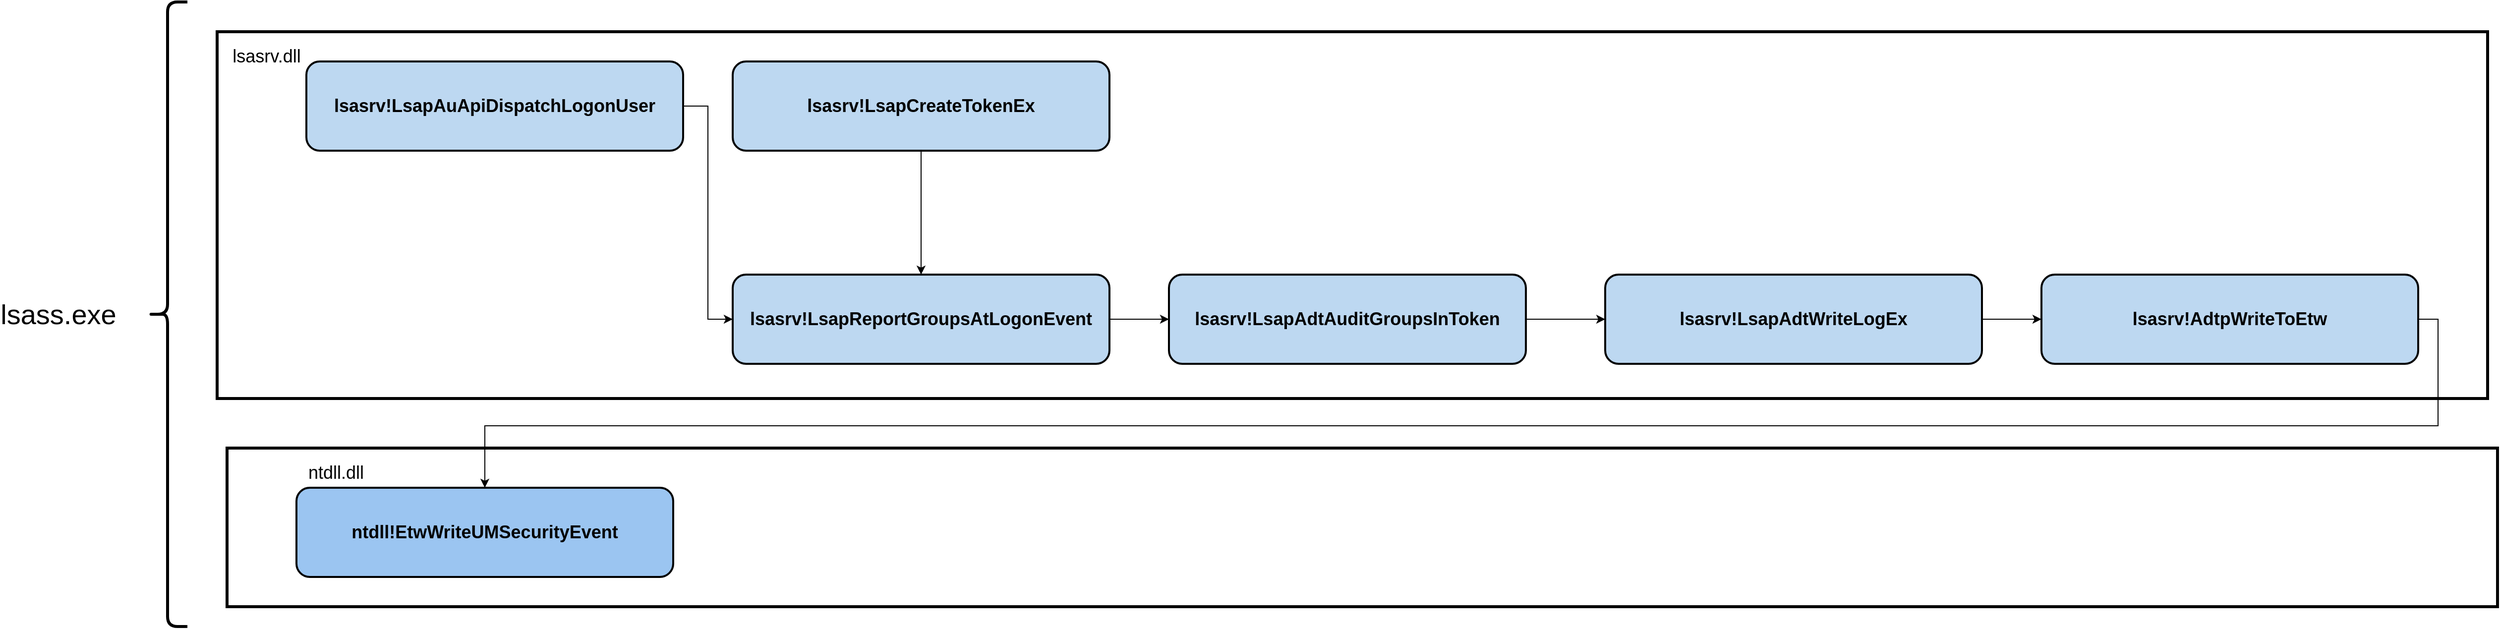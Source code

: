 <mxfile version="20.4.2" type="google"><diagram id="89y8aIOd60pHPTXlRL7d" name="Page-1"><mxGraphModel grid="1" page="1" gridSize="10" guides="1" tooltips="1" connect="1" arrows="1" fold="1" pageScale="1" pageWidth="850" pageHeight="1100" math="0" shadow="0"><root><mxCell id="0"/><mxCell id="1" parent="0"/><mxCell id="ypbwTrRNPQxCvFJ6VMVu-1" value="" style="rounded=0;whiteSpace=wrap;html=1;fontSize=20;strokeWidth=3;" vertex="1" parent="1"><mxGeometry x="780" y="930" width="2290" height="160" as="geometry"/></mxCell><mxCell id="ypbwTrRNPQxCvFJ6VMVu-6" value="&lt;span style=&quot;font-size: 28px;&quot;&gt;lsass.exe&lt;/span&gt;" style="text;html=1;strokeColor=none;fillColor=none;align=center;verticalAlign=middle;whiteSpace=wrap;rounded=0;" vertex="1" parent="1"><mxGeometry x="580" y="780" width="60" height="30" as="geometry"/></mxCell><mxCell id="ypbwTrRNPQxCvFJ6VMVu-7" value="" style="shape=curlyBracket;whiteSpace=wrap;html=1;rounded=1;fontSize=20;strokeWidth=3;" vertex="1" parent="1"><mxGeometry x="700" y="480" width="40" height="630" as="geometry"/></mxCell><mxCell id="ypbwTrRNPQxCvFJ6VMVu-8" value="" style="rounded=0;whiteSpace=wrap;html=1;fontSize=20;strokeWidth=3;" vertex="1" parent="1"><mxGeometry x="770" y="510" width="2290" height="370" as="geometry"/></mxCell><mxCell id="ypbwTrRNPQxCvFJ6VMVu-9" value="&lt;font style=&quot;font-size: 18px;&quot;&gt;lsasrv.dll&lt;/font&gt;" style="text;html=1;strokeColor=none;fillColor=none;align=center;verticalAlign=middle;whiteSpace=wrap;rounded=0;" vertex="1" parent="1"><mxGeometry x="790" y="520" width="60" height="30" as="geometry"/></mxCell><mxCell id="ypbwTrRNPQxCvFJ6VMVu-10" style="edgeStyle=orthogonalEdgeStyle;rounded=0;orthogonalLoop=1;jettySize=auto;html=1;exitX=0.5;exitY=1;exitDx=0;exitDy=0;startArrow=none;" edge="1" parent="1" source="ypbwTrRNPQxCvFJ6VMVu-1" target="ypbwTrRNPQxCvFJ6VMVu-1"><mxGeometry relative="1" as="geometry"/></mxCell><mxCell id="ypbwTrRNPQxCvFJ6VMVu-11" value="&lt;b&gt;lsasrv!AdtpWriteToEtw&lt;/b&gt;" style="rounded=1;whiteSpace=wrap;html=1;fontSize=18;strokeWidth=2;fillColor=#BDD8F1;" vertex="1" parent="1"><mxGeometry x="2610" y="755" width="380" height="90" as="geometry"/></mxCell><mxCell id="ypbwTrRNPQxCvFJ6VMVu-12" style="edgeStyle=orthogonalEdgeStyle;rounded=0;orthogonalLoop=1;jettySize=auto;html=1;entryX=0;entryY=0.5;entryDx=0;entryDy=0;" edge="1" parent="1" source="ypbwTrRNPQxCvFJ6VMVu-13" target="ypbwTrRNPQxCvFJ6VMVu-11"><mxGeometry relative="1" as="geometry"/></mxCell><mxCell id="ypbwTrRNPQxCvFJ6VMVu-13" value="&lt;b&gt;lsasrv!LsapAdtWriteLogEx&lt;/b&gt;" style="rounded=1;whiteSpace=wrap;html=1;fontSize=18;strokeWidth=2;fillColor=#BDD8F1;" vertex="1" parent="1"><mxGeometry x="2170" y="755" width="380" height="90" as="geometry"/></mxCell><mxCell id="ypbwTrRNPQxCvFJ6VMVu-14" style="edgeStyle=orthogonalEdgeStyle;rounded=0;orthogonalLoop=1;jettySize=auto;html=1;entryX=0;entryY=0.5;entryDx=0;entryDy=0;" edge="1" parent="1" source="ypbwTrRNPQxCvFJ6VMVu-15" target="ypbwTrRNPQxCvFJ6VMVu-24"><mxGeometry relative="1" as="geometry"/></mxCell><mxCell id="ypbwTrRNPQxCvFJ6VMVu-15" value="&lt;b&gt;lsasrv!LsapReportGroupsAtLogonEvent&lt;/b&gt;" style="rounded=1;whiteSpace=wrap;html=1;fontSize=18;strokeWidth=2;fillColor=#BDD8F1;" vertex="1" parent="1"><mxGeometry x="1290" y="755" width="380" height="90" as="geometry"/></mxCell><mxCell id="ypbwTrRNPQxCvFJ6VMVu-16" style="edgeStyle=orthogonalEdgeStyle;rounded=0;orthogonalLoop=1;jettySize=auto;html=1;exitX=1;exitY=0.5;exitDx=0;exitDy=0;entryX=0;entryY=0.5;entryDx=0;entryDy=0;" edge="1" parent="1" source="ypbwTrRNPQxCvFJ6VMVu-17" target="ypbwTrRNPQxCvFJ6VMVu-15"><mxGeometry relative="1" as="geometry"/></mxCell><mxCell id="ypbwTrRNPQxCvFJ6VMVu-17" value="&lt;b&gt;lsasrv!LsapAuApiDispatchLogonUser&lt;/b&gt;" style="rounded=1;whiteSpace=wrap;html=1;fontSize=18;strokeWidth=2;fillColor=#BDD8F1;" vertex="1" parent="1"><mxGeometry x="860" y="540" width="380" height="90" as="geometry"/></mxCell><mxCell id="ypbwTrRNPQxCvFJ6VMVu-18" value="&lt;font style=&quot;font-size: 18px;&quot;&gt;ntdll.dll&lt;/font&gt;" style="text;html=1;strokeColor=none;fillColor=none;align=center;verticalAlign=middle;whiteSpace=wrap;rounded=0;" vertex="1" parent="1"><mxGeometry x="860" y="940" width="60" height="30" as="geometry"/></mxCell><mxCell id="ypbwTrRNPQxCvFJ6VMVu-19" style="edgeStyle=orthogonalEdgeStyle;rounded=0;orthogonalLoop=1;jettySize=auto;html=1;entryX=0.5;entryY=0;entryDx=0;entryDy=0;exitX=1;exitY=0.5;exitDx=0;exitDy=0;" edge="1" parent="1" source="ypbwTrRNPQxCvFJ6VMVu-11" target="ypbwTrRNPQxCvFJ6VMVu-20"><mxGeometry relative="1" as="geometry"><mxPoint x="2810" y="850" as="sourcePoint"/></mxGeometry></mxCell><mxCell id="ypbwTrRNPQxCvFJ6VMVu-20" value="&lt;b&gt;ntdll!EtwWriteUMSecurityEvent&lt;/b&gt;" style="rounded=1;whiteSpace=wrap;html=1;fontSize=18;strokeWidth=2;fillColor=#9BC5F1;" vertex="1" parent="1"><mxGeometry x="850" y="970" width="380" height="90" as="geometry"/></mxCell><mxCell id="ypbwTrRNPQxCvFJ6VMVu-23" style="edgeStyle=orthogonalEdgeStyle;rounded=0;orthogonalLoop=1;jettySize=auto;html=1;entryX=0;entryY=0.5;entryDx=0;entryDy=0;" edge="1" parent="1" source="ypbwTrRNPQxCvFJ6VMVu-24" target="ypbwTrRNPQxCvFJ6VMVu-13"><mxGeometry relative="1" as="geometry"/></mxCell><mxCell id="ypbwTrRNPQxCvFJ6VMVu-24" value="&lt;b&gt;lsasrv!LsapAdtAuditGroupsInToken&lt;/b&gt;" style="rounded=1;whiteSpace=wrap;html=1;fontSize=18;strokeWidth=2;fillColor=#BDD8F1;" vertex="1" parent="1"><mxGeometry x="1730" y="755" width="360" height="90" as="geometry"/></mxCell><mxCell id="3i6uKvkXjJj2pGDlIXIw-2" style="edgeStyle=orthogonalEdgeStyle;rounded=0;orthogonalLoop=1;jettySize=auto;html=1;entryX=0.5;entryY=0;entryDx=0;entryDy=0;" edge="1" parent="1" source="3i6uKvkXjJj2pGDlIXIw-1" target="ypbwTrRNPQxCvFJ6VMVu-15"><mxGeometry relative="1" as="geometry"/></mxCell><mxCell id="3i6uKvkXjJj2pGDlIXIw-1" value="&lt;b&gt;lsasrv!LsapCreateTokenEx&lt;/b&gt;" style="rounded=1;whiteSpace=wrap;html=1;fontSize=18;strokeWidth=2;fillColor=#BDD8F1;" vertex="1" parent="1"><mxGeometry x="1290" y="540" width="380" height="90" as="geometry"/></mxCell></root></mxGraphModel></diagram></mxfile>